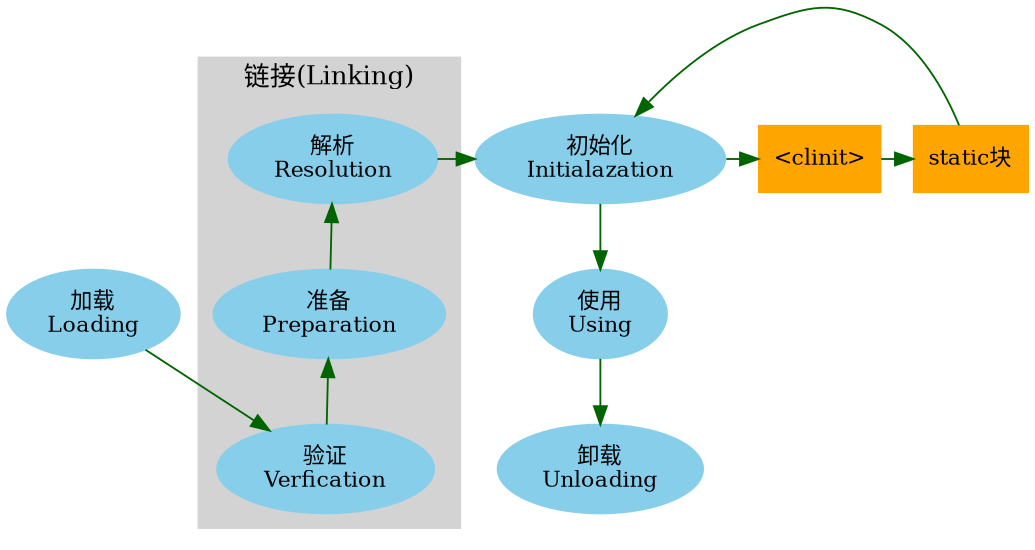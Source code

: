 digraph G {
    size="6.9,9.8"; // B5 size
    ratio=auto;
    //rankdir=LR;
    newrank=true; // 使得subgraph能够和node使用rank=same
    //splines=Ortho; // 线条钝化(直角)
    compound=true; // 允许cluster和node连线

    node[fontsize=12,style="filled",color="skyblue"];
    edge[fontsize=12,color="darkgreen"];
    loading[label="加载\nLoading"];
    initialization[label="初始化\nInitialazation"];
    using[label="使用\nUsing"];
    unloading[label="卸载\nUnloading"];

    subgraph init_steps{
        label="初始化的步骤";
        style=filled;
        color=lightgray;
        node[shape="box",color="orange"];
        clinit[label="<clinit>"];
        static[label="static块"];
        clinit->static;
    }

    subgraph cluster_linking {
        label="链接(Linking)";
        style=filled;
        color=lightgray;
        verification[label="验证\nVerfication"];
        preparation[label="准备\nPreparation"];
        resolution[label="解析\nResolution"];
    }

    loading->verification->preparation->resolution->initialization->using->unloading;
    initialization->clinit;
    static->initialization;

    {rank=same;resolution;initialization,clinit,static}
    {rank=same;preparation;using}
    {rank=same;verification;unloading}
}
